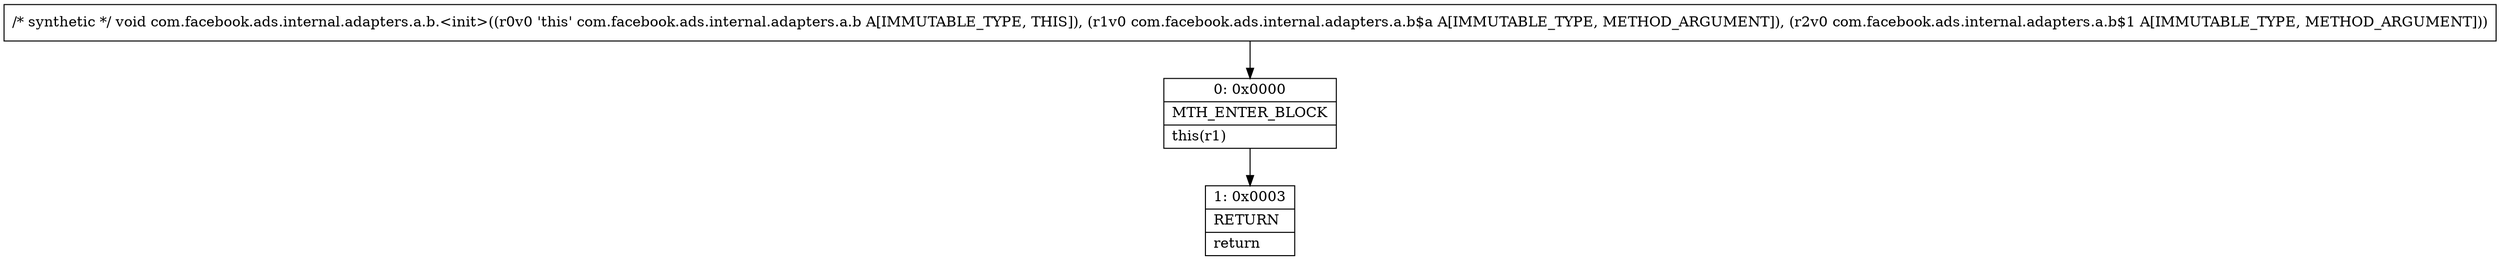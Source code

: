 digraph "CFG forcom.facebook.ads.internal.adapters.a.b.\<init\>(Lcom\/facebook\/ads\/internal\/adapters\/a\/b$a;Lcom\/facebook\/ads\/internal\/adapters\/a\/b$1;)V" {
Node_0 [shape=record,label="{0\:\ 0x0000|MTH_ENTER_BLOCK\l|this(r1)\l}"];
Node_1 [shape=record,label="{1\:\ 0x0003|RETURN\l|return\l}"];
MethodNode[shape=record,label="{\/* synthetic *\/ void com.facebook.ads.internal.adapters.a.b.\<init\>((r0v0 'this' com.facebook.ads.internal.adapters.a.b A[IMMUTABLE_TYPE, THIS]), (r1v0 com.facebook.ads.internal.adapters.a.b$a A[IMMUTABLE_TYPE, METHOD_ARGUMENT]), (r2v0 com.facebook.ads.internal.adapters.a.b$1 A[IMMUTABLE_TYPE, METHOD_ARGUMENT])) }"];
MethodNode -> Node_0;
Node_0 -> Node_1;
}

